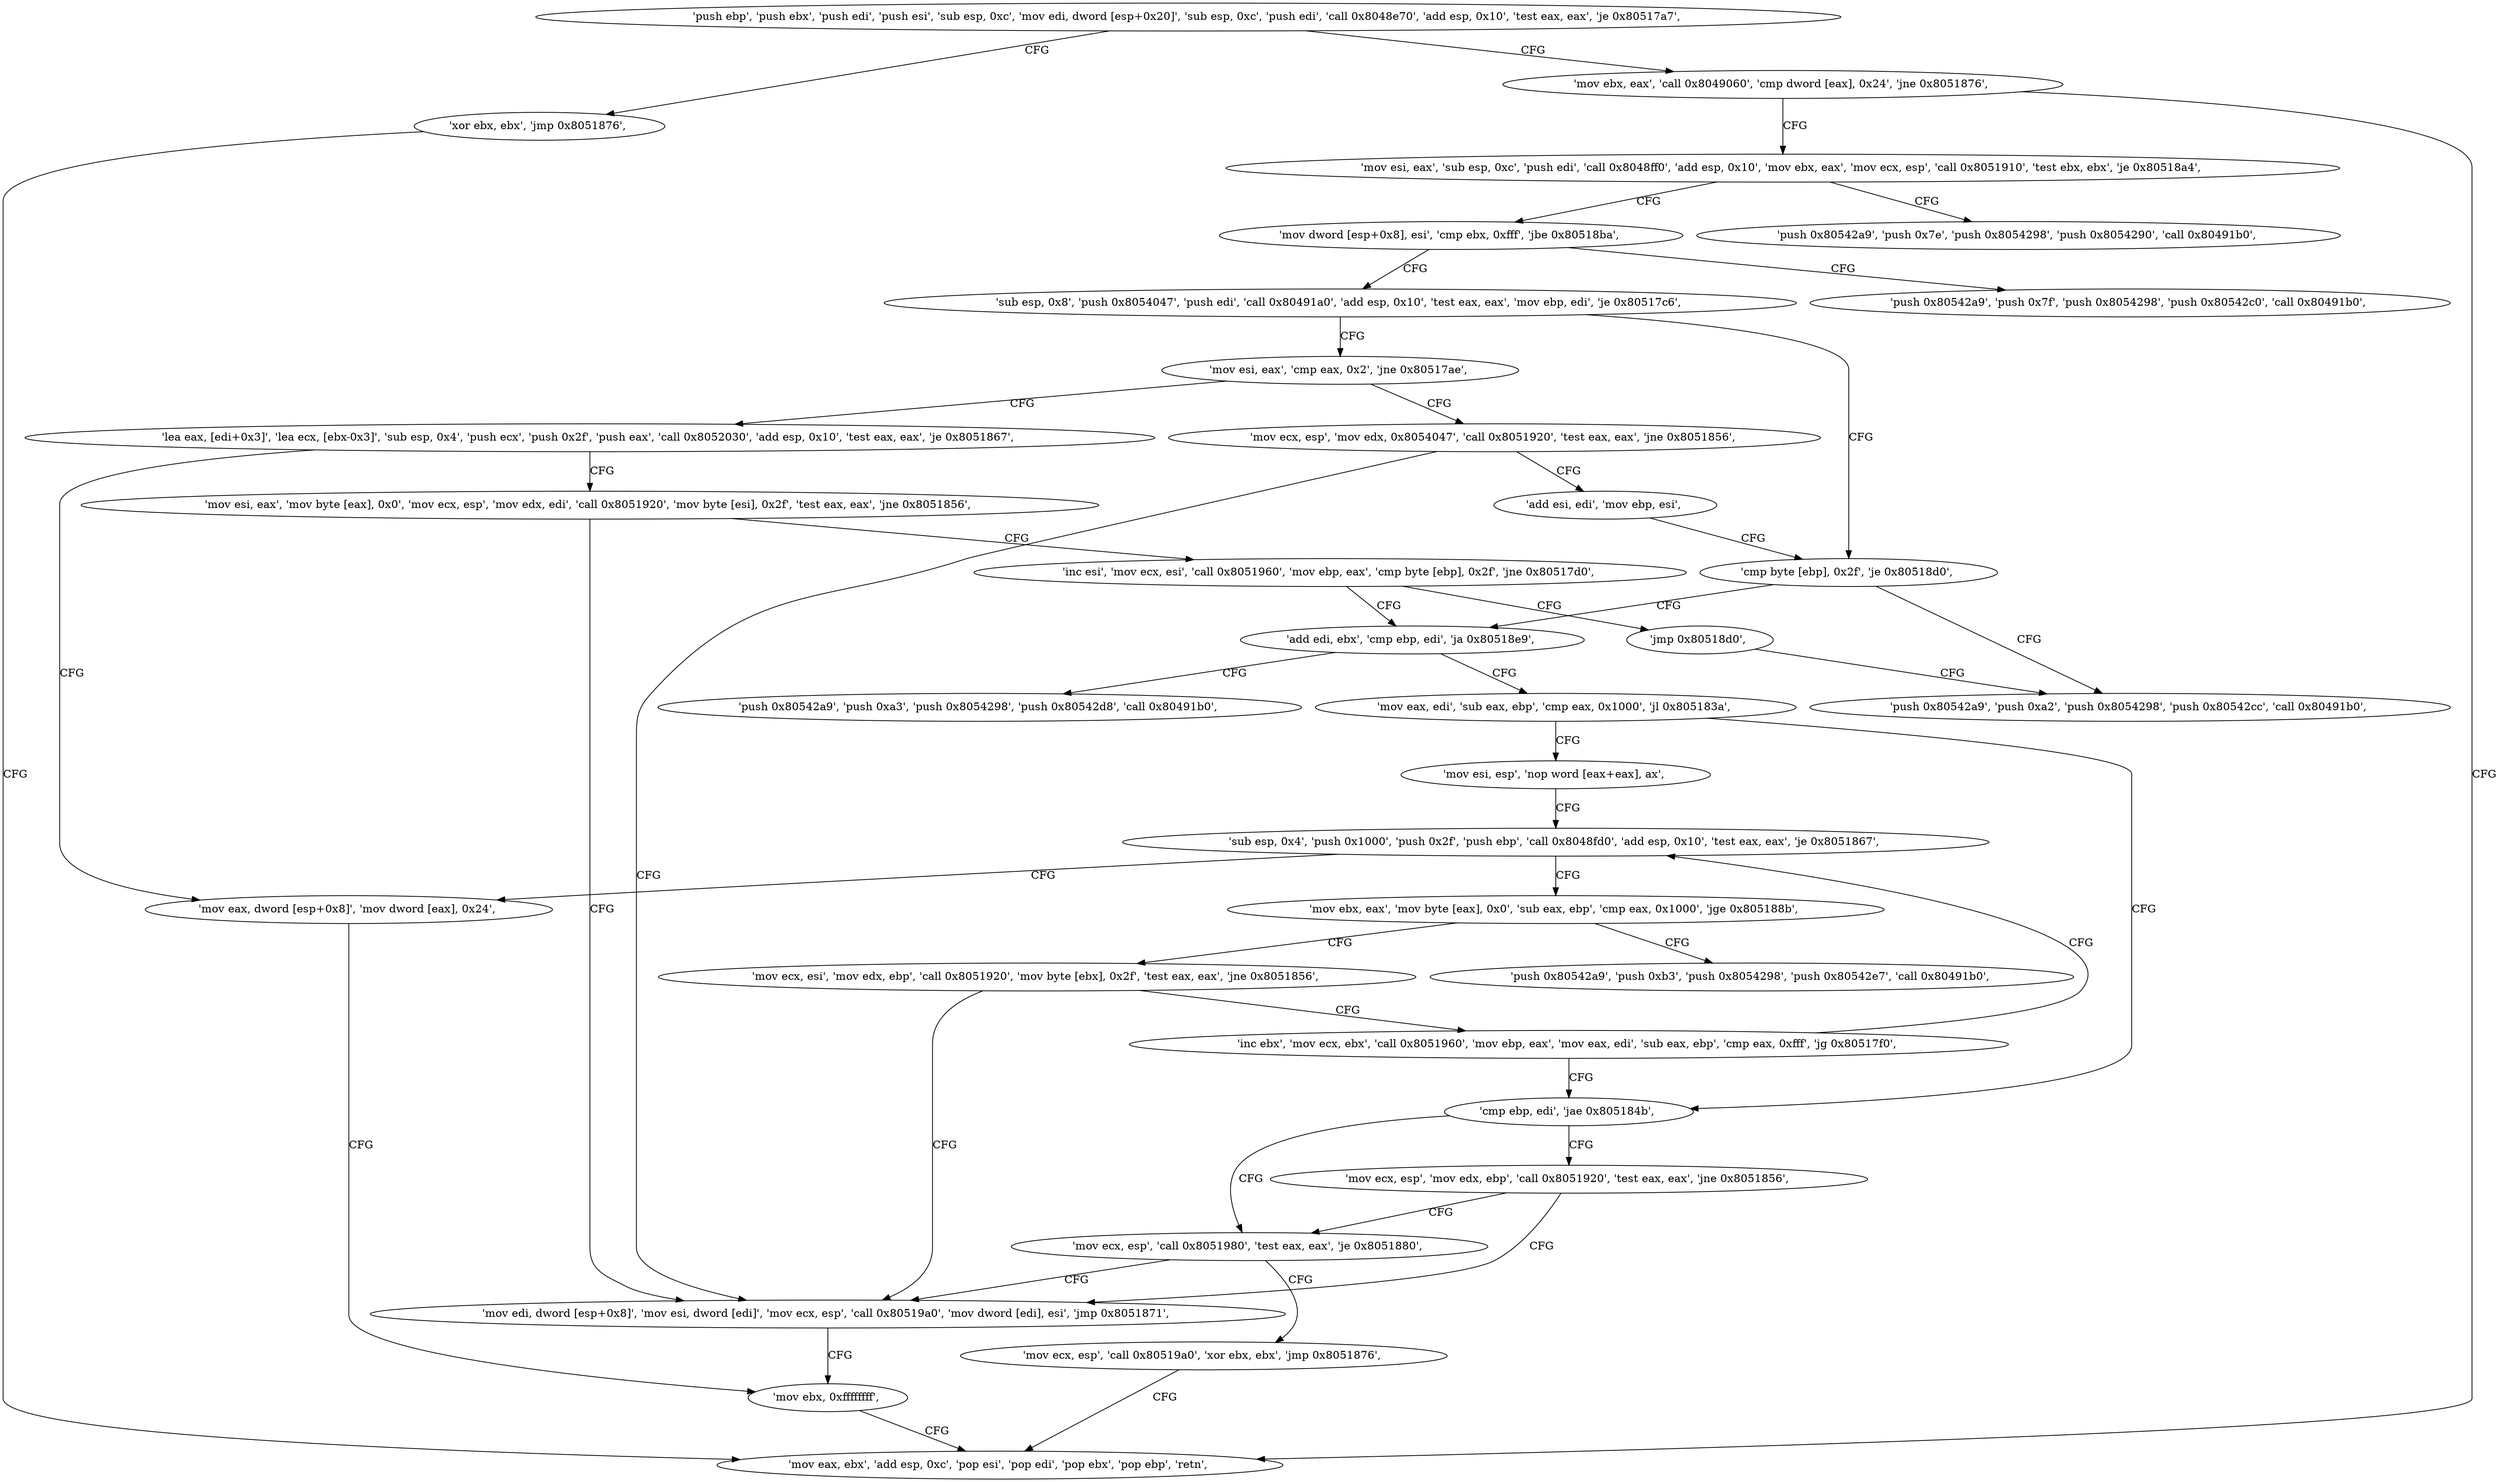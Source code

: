 digraph "func" {
"134551264" [label = "'push ebp', 'push ebx', 'push edi', 'push esi', 'sub esp, 0xc', 'mov edi, dword [esp+0x20]', 'sub esp, 0xc', 'push edi', 'call 0x8048e70', 'add esp, 0x10', 'test eax, eax', 'je 0x80517a7', " ]
"134551463" [label = "'xor ebx, ebx', 'jmp 0x8051876', " ]
"134551295" [label = "'mov ebx, eax', 'call 0x8049060', 'cmp dword [eax], 0x24', 'jne 0x8051876', " ]
"134551670" [label = "'mov eax, ebx', 'add esp, 0xc', 'pop esi', 'pop edi', 'pop ebx', 'pop ebp', 'retn', " ]
"134551311" [label = "'mov esi, eax', 'sub esp, 0xc', 'push edi', 'call 0x8048ff0', 'add esp, 0x10', 'mov ebx, eax', 'mov ecx, esp', 'call 0x8051910', 'test ebx, ebx', 'je 0x80518a4', " ]
"134551716" [label = "'push 0x80542a9', 'push 0x7e', 'push 0x8054298', 'push 0x8054290', 'call 0x80491b0', " ]
"134551342" [label = "'mov dword [esp+0x8], esi', 'cmp ebx, 0xfff', 'jbe 0x80518ba', " ]
"134551738" [label = "'push 0x80542a9', 'push 0x7f', 'push 0x8054298', 'push 0x80542c0', 'call 0x80491b0', " ]
"134551358" [label = "'sub esp, 0x8', 'push 0x8054047', 'push edi', 'call 0x80491a0', 'add esp, 0x10', 'test eax, eax', 'mov ebp, edi', 'je 0x80517c6', " ]
"134551494" [label = "'cmp byte [ebp], 0x2f', 'je 0x80518d0', " ]
"134551381" [label = "'mov esi, eax', 'cmp eax, 0x2', 'jne 0x80517ae', " ]
"134551760" [label = "'push 0x80542a9', 'push 0xa2', 'push 0x8054298', 'push 0x80542cc', 'call 0x80491b0', " ]
"134551504" [label = "'add edi, ebx', 'cmp ebp, edi', 'ja 0x80518e9', " ]
"134551470" [label = "'mov ecx, esp', 'mov edx, 0x8054047', 'call 0x8051920', 'test eax, eax', 'jne 0x8051856', " ]
"134551388" [label = "'lea eax, [edi+0x3]', 'lea ecx, [ebx-0x3]', 'sub esp, 0x4', 'push ecx', 'push 0x2f', 'push eax', 'call 0x8052030', 'add esp, 0x10', 'test eax, eax', 'je 0x8051867', " ]
"134551785" [label = "'push 0x80542a9', 'push 0xa3', 'push 0x8054298', 'push 0x80542d8', 'call 0x80491b0', " ]
"134551514" [label = "'mov eax, edi', 'sub eax, ebp', 'cmp eax, 0x1000', 'jl 0x805183a', " ]
"134551638" [label = "'mov edi, dword [esp+0x8]', 'mov esi, dword [edi]', 'mov ecx, esp', 'call 0x80519a0', 'mov dword [edi], esi', 'jmp 0x8051871', " ]
"134551490" [label = "'add esi, edi', 'mov ebp, esi', " ]
"134551655" [label = "'mov eax, dword [esp+0x8]', 'mov dword [eax], 0x24', " ]
"134551417" [label = "'mov esi, eax', 'mov byte [eax], 0x0', 'mov ecx, esp', 'mov edx, edi', 'call 0x8051920', 'mov byte [esi], 0x2f', 'test eax, eax', 'jne 0x8051856', " ]
"134551610" [label = "'cmp ebp, edi', 'jae 0x805184b', " ]
"134551525" [label = "'mov esi, esp', 'nop word [eax+eax], ax', " ]
"134551665" [label = "'mov ebx, 0xffffffff', " ]
"134551442" [label = "'inc esi', 'mov ecx, esi', 'call 0x8051960', 'mov ebp, eax', 'cmp byte [ebp], 0x2f', 'jne 0x80517d0', " ]
"134551627" [label = "'mov ecx, esp', 'call 0x8051980', 'test eax, eax', 'je 0x8051880', " ]
"134551614" [label = "'mov ecx, esp', 'mov edx, ebp', 'call 0x8051920', 'test eax, eax', 'jne 0x8051856', " ]
"134551536" [label = "'sub esp, 0x4', 'push 0x1000', 'push 0x2f', 'push ebp', 'call 0x8048fd0', 'add esp, 0x10', 'test eax, eax', 'je 0x8051867', " ]
"134551458" [label = "'jmp 0x80518d0', " ]
"134551680" [label = "'mov ecx, esp', 'call 0x80519a0', 'xor ebx, ebx', 'jmp 0x8051876', " ]
"134551559" [label = "'mov ebx, eax', 'mov byte [eax], 0x0', 'sub eax, ebp', 'cmp eax, 0x1000', 'jge 0x805188b', " ]
"134551691" [label = "'push 0x80542a9', 'push 0xb3', 'push 0x8054298', 'push 0x80542e7', 'call 0x80491b0', " ]
"134551573" [label = "'mov ecx, esi', 'mov edx, ebp', 'call 0x8051920', 'mov byte [ebx], 0x2f', 'test eax, eax', 'jne 0x8051856', " ]
"134551589" [label = "'inc ebx', 'mov ecx, ebx', 'call 0x8051960', 'mov ebp, eax', 'mov eax, edi', 'sub eax, ebp', 'cmp eax, 0xfff', 'jg 0x80517f0', " ]
"134551264" -> "134551463" [ label = "CFG" ]
"134551264" -> "134551295" [ label = "CFG" ]
"134551463" -> "134551670" [ label = "CFG" ]
"134551295" -> "134551670" [ label = "CFG" ]
"134551295" -> "134551311" [ label = "CFG" ]
"134551311" -> "134551716" [ label = "CFG" ]
"134551311" -> "134551342" [ label = "CFG" ]
"134551342" -> "134551738" [ label = "CFG" ]
"134551342" -> "134551358" [ label = "CFG" ]
"134551358" -> "134551494" [ label = "CFG" ]
"134551358" -> "134551381" [ label = "CFG" ]
"134551494" -> "134551760" [ label = "CFG" ]
"134551494" -> "134551504" [ label = "CFG" ]
"134551381" -> "134551470" [ label = "CFG" ]
"134551381" -> "134551388" [ label = "CFG" ]
"134551504" -> "134551785" [ label = "CFG" ]
"134551504" -> "134551514" [ label = "CFG" ]
"134551470" -> "134551638" [ label = "CFG" ]
"134551470" -> "134551490" [ label = "CFG" ]
"134551388" -> "134551655" [ label = "CFG" ]
"134551388" -> "134551417" [ label = "CFG" ]
"134551514" -> "134551610" [ label = "CFG" ]
"134551514" -> "134551525" [ label = "CFG" ]
"134551638" -> "134551665" [ label = "CFG" ]
"134551490" -> "134551494" [ label = "CFG" ]
"134551655" -> "134551665" [ label = "CFG" ]
"134551417" -> "134551638" [ label = "CFG" ]
"134551417" -> "134551442" [ label = "CFG" ]
"134551610" -> "134551627" [ label = "CFG" ]
"134551610" -> "134551614" [ label = "CFG" ]
"134551525" -> "134551536" [ label = "CFG" ]
"134551665" -> "134551670" [ label = "CFG" ]
"134551442" -> "134551504" [ label = "CFG" ]
"134551442" -> "134551458" [ label = "CFG" ]
"134551627" -> "134551680" [ label = "CFG" ]
"134551627" -> "134551638" [ label = "CFG" ]
"134551614" -> "134551638" [ label = "CFG" ]
"134551614" -> "134551627" [ label = "CFG" ]
"134551536" -> "134551655" [ label = "CFG" ]
"134551536" -> "134551559" [ label = "CFG" ]
"134551458" -> "134551760" [ label = "CFG" ]
"134551680" -> "134551670" [ label = "CFG" ]
"134551559" -> "134551691" [ label = "CFG" ]
"134551559" -> "134551573" [ label = "CFG" ]
"134551573" -> "134551638" [ label = "CFG" ]
"134551573" -> "134551589" [ label = "CFG" ]
"134551589" -> "134551536" [ label = "CFG" ]
"134551589" -> "134551610" [ label = "CFG" ]
}
